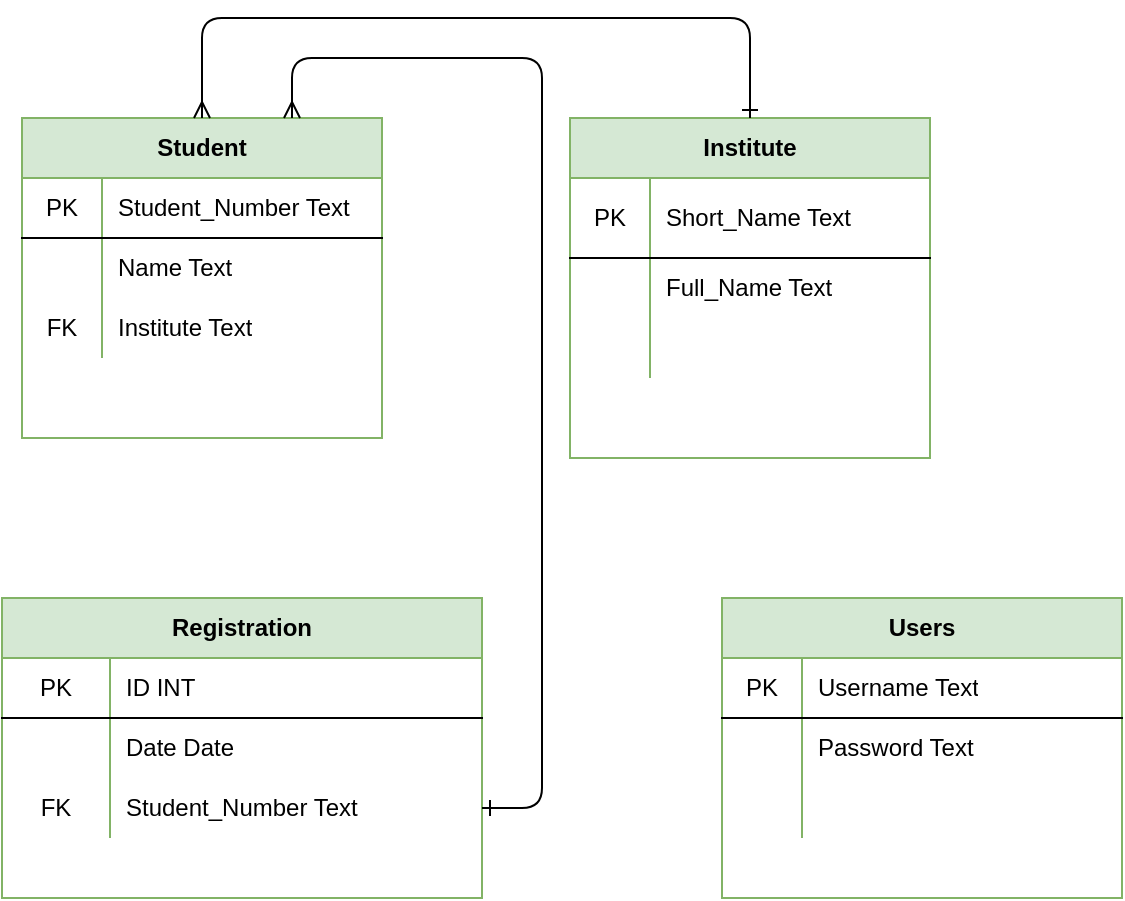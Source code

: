 <mxfile version="14.4.3" type="device"><diagram id="hp2AokKyDz6SQuc52x2y" name="Pagina-1"><mxGraphModel dx="1422" dy="822" grid="1" gridSize="10" guides="1" tooltips="1" connect="1" arrows="1" fold="1" page="1" pageScale="1" pageWidth="827" pageHeight="1169" math="0" shadow="0"><root><mxCell id="0"/><mxCell id="1" parent="0"/><mxCell id="2b7ewxlVUJMGrRr62if1-1" value="Student" style="shape=table;html=1;whiteSpace=wrap;startSize=30;container=1;collapsible=0;childLayout=tableLayout;fixedRows=1;rowLines=0;fontStyle=1;align=center;fillColor=#d5e8d4;strokeColor=#82b366;" vertex="1" parent="1"><mxGeometry x="50" y="160" width="180" height="160" as="geometry"/></mxCell><mxCell id="2b7ewxlVUJMGrRr62if1-2" value="" style="shape=partialRectangle;html=1;whiteSpace=wrap;collapsible=0;dropTarget=0;pointerEvents=0;fillColor=none;top=0;left=0;bottom=1;right=0;points=[[0,0.5],[1,0.5]];portConstraint=eastwest;" vertex="1" parent="2b7ewxlVUJMGrRr62if1-1"><mxGeometry y="30" width="180" height="30" as="geometry"/></mxCell><mxCell id="2b7ewxlVUJMGrRr62if1-3" value="PK" style="shape=partialRectangle;html=1;whiteSpace=wrap;connectable=0;fillColor=none;top=0;left=0;bottom=0;right=0;overflow=hidden;" vertex="1" parent="2b7ewxlVUJMGrRr62if1-2"><mxGeometry width="40" height="30" as="geometry"/></mxCell><mxCell id="2b7ewxlVUJMGrRr62if1-4" value="Student_Number Text" style="shape=partialRectangle;html=1;whiteSpace=wrap;connectable=0;fillColor=none;top=0;left=0;bottom=0;right=0;align=left;spacingLeft=6;overflow=hidden;" vertex="1" parent="2b7ewxlVUJMGrRr62if1-2"><mxGeometry x="40" width="140" height="30" as="geometry"/></mxCell><mxCell id="2b7ewxlVUJMGrRr62if1-5" value="" style="shape=partialRectangle;html=1;whiteSpace=wrap;collapsible=0;dropTarget=0;pointerEvents=0;fillColor=none;top=0;left=0;bottom=0;right=0;points=[[0,0.5],[1,0.5]];portConstraint=eastwest;" vertex="1" parent="2b7ewxlVUJMGrRr62if1-1"><mxGeometry y="60" width="180" height="30" as="geometry"/></mxCell><mxCell id="2b7ewxlVUJMGrRr62if1-6" value="" style="shape=partialRectangle;html=1;whiteSpace=wrap;connectable=0;fillColor=none;top=0;left=0;bottom=0;right=0;overflow=hidden;" vertex="1" parent="2b7ewxlVUJMGrRr62if1-5"><mxGeometry width="40" height="30" as="geometry"/></mxCell><mxCell id="2b7ewxlVUJMGrRr62if1-7" value="Name Text" style="shape=partialRectangle;html=1;whiteSpace=wrap;connectable=0;fillColor=none;top=0;left=0;bottom=0;right=0;align=left;spacingLeft=6;overflow=hidden;" vertex="1" parent="2b7ewxlVUJMGrRr62if1-5"><mxGeometry x="40" width="140" height="30" as="geometry"/></mxCell><mxCell id="2b7ewxlVUJMGrRr62if1-8" value="" style="shape=partialRectangle;html=1;whiteSpace=wrap;collapsible=0;dropTarget=0;pointerEvents=0;fillColor=none;top=0;left=0;bottom=0;right=0;points=[[0,0.5],[1,0.5]];portConstraint=eastwest;" vertex="1" parent="2b7ewxlVUJMGrRr62if1-1"><mxGeometry y="90" width="180" height="30" as="geometry"/></mxCell><mxCell id="2b7ewxlVUJMGrRr62if1-9" value="FK" style="shape=partialRectangle;html=1;whiteSpace=wrap;connectable=0;fillColor=none;top=0;left=0;bottom=0;right=0;overflow=hidden;" vertex="1" parent="2b7ewxlVUJMGrRr62if1-8"><mxGeometry width="40" height="30" as="geometry"/></mxCell><mxCell id="2b7ewxlVUJMGrRr62if1-10" value="Institute Text" style="shape=partialRectangle;html=1;whiteSpace=wrap;connectable=0;fillColor=none;top=0;left=0;bottom=0;right=0;align=left;spacingLeft=6;overflow=hidden;" vertex="1" parent="2b7ewxlVUJMGrRr62if1-8"><mxGeometry x="40" width="140" height="30" as="geometry"/></mxCell><mxCell id="2b7ewxlVUJMGrRr62if1-11" value="Institute" style="shape=table;html=1;whiteSpace=wrap;startSize=30;container=1;collapsible=0;childLayout=tableLayout;fixedRows=1;rowLines=0;fontStyle=1;align=center;fillColor=#d5e8d4;strokeColor=#82b366;" vertex="1" parent="1"><mxGeometry x="324" y="160" width="180" height="170" as="geometry"/></mxCell><mxCell id="2b7ewxlVUJMGrRr62if1-12" value="" style="shape=partialRectangle;html=1;whiteSpace=wrap;collapsible=0;dropTarget=0;pointerEvents=0;fillColor=none;top=0;left=0;bottom=1;right=0;points=[[0,0.5],[1,0.5]];portConstraint=eastwest;" vertex="1" parent="2b7ewxlVUJMGrRr62if1-11"><mxGeometry y="30" width="180" height="40" as="geometry"/></mxCell><mxCell id="2b7ewxlVUJMGrRr62if1-13" value="PK" style="shape=partialRectangle;html=1;whiteSpace=wrap;connectable=0;fillColor=none;top=0;left=0;bottom=0;right=0;overflow=hidden;" vertex="1" parent="2b7ewxlVUJMGrRr62if1-12"><mxGeometry width="40" height="40" as="geometry"/></mxCell><mxCell id="2b7ewxlVUJMGrRr62if1-14" value="Short_Name Text" style="shape=partialRectangle;html=1;whiteSpace=wrap;connectable=0;fillColor=none;top=0;left=0;bottom=0;right=0;align=left;spacingLeft=6;overflow=hidden;" vertex="1" parent="2b7ewxlVUJMGrRr62if1-12"><mxGeometry x="40" width="140" height="40" as="geometry"/></mxCell><mxCell id="2b7ewxlVUJMGrRr62if1-15" value="" style="shape=partialRectangle;html=1;whiteSpace=wrap;collapsible=0;dropTarget=0;pointerEvents=0;fillColor=none;top=0;left=0;bottom=0;right=0;points=[[0,0.5],[1,0.5]];portConstraint=eastwest;" vertex="1" parent="2b7ewxlVUJMGrRr62if1-11"><mxGeometry y="70" width="180" height="30" as="geometry"/></mxCell><mxCell id="2b7ewxlVUJMGrRr62if1-16" value="" style="shape=partialRectangle;html=1;whiteSpace=wrap;connectable=0;fillColor=none;top=0;left=0;bottom=0;right=0;overflow=hidden;" vertex="1" parent="2b7ewxlVUJMGrRr62if1-15"><mxGeometry width="40" height="30" as="geometry"/></mxCell><mxCell id="2b7ewxlVUJMGrRr62if1-17" value="Full_Name Text" style="shape=partialRectangle;html=1;whiteSpace=wrap;connectable=0;fillColor=none;top=0;left=0;bottom=0;right=0;align=left;spacingLeft=6;overflow=hidden;" vertex="1" parent="2b7ewxlVUJMGrRr62if1-15"><mxGeometry x="40" width="140" height="30" as="geometry"/></mxCell><mxCell id="2b7ewxlVUJMGrRr62if1-18" value="" style="shape=partialRectangle;html=1;whiteSpace=wrap;collapsible=0;dropTarget=0;pointerEvents=0;fillColor=none;top=0;left=0;bottom=0;right=0;points=[[0,0.5],[1,0.5]];portConstraint=eastwest;" vertex="1" parent="2b7ewxlVUJMGrRr62if1-11"><mxGeometry y="100" width="180" height="30" as="geometry"/></mxCell><mxCell id="2b7ewxlVUJMGrRr62if1-19" value="" style="shape=partialRectangle;html=1;whiteSpace=wrap;connectable=0;fillColor=none;top=0;left=0;bottom=0;right=0;overflow=hidden;" vertex="1" parent="2b7ewxlVUJMGrRr62if1-18"><mxGeometry width="40" height="30" as="geometry"/></mxCell><mxCell id="2b7ewxlVUJMGrRr62if1-20" value="" style="shape=partialRectangle;html=1;whiteSpace=wrap;connectable=0;fillColor=none;top=0;left=0;bottom=0;right=0;align=left;spacingLeft=6;overflow=hidden;" vertex="1" parent="2b7ewxlVUJMGrRr62if1-18"><mxGeometry x="40" width="140" height="30" as="geometry"/></mxCell><mxCell id="2b7ewxlVUJMGrRr62if1-21" value="Registration" style="shape=table;html=1;whiteSpace=wrap;startSize=30;container=1;collapsible=0;childLayout=tableLayout;fixedRows=1;rowLines=0;fontStyle=1;align=center;fillColor=#d5e8d4;strokeColor=#82b366;" vertex="1" parent="1"><mxGeometry x="40" y="400" width="240" height="150" as="geometry"/></mxCell><mxCell id="2b7ewxlVUJMGrRr62if1-22" value="" style="shape=partialRectangle;html=1;whiteSpace=wrap;collapsible=0;dropTarget=0;pointerEvents=0;fillColor=none;top=0;left=0;bottom=1;right=0;points=[[0,0.5],[1,0.5]];portConstraint=eastwest;" vertex="1" parent="2b7ewxlVUJMGrRr62if1-21"><mxGeometry y="30" width="240" height="30" as="geometry"/></mxCell><mxCell id="2b7ewxlVUJMGrRr62if1-23" value="PK" style="shape=partialRectangle;html=1;whiteSpace=wrap;connectable=0;fillColor=none;top=0;left=0;bottom=0;right=0;overflow=hidden;" vertex="1" parent="2b7ewxlVUJMGrRr62if1-22"><mxGeometry width="54" height="30" as="geometry"/></mxCell><mxCell id="2b7ewxlVUJMGrRr62if1-24" value="ID INT" style="shape=partialRectangle;html=1;whiteSpace=wrap;connectable=0;fillColor=none;top=0;left=0;bottom=0;right=0;align=left;spacingLeft=6;overflow=hidden;" vertex="1" parent="2b7ewxlVUJMGrRr62if1-22"><mxGeometry x="54" width="186" height="30" as="geometry"/></mxCell><mxCell id="2b7ewxlVUJMGrRr62if1-28" value="" style="shape=partialRectangle;html=1;whiteSpace=wrap;collapsible=0;dropTarget=0;pointerEvents=0;fillColor=none;top=0;left=0;bottom=0;right=0;points=[[0,0.5],[1,0.5]];portConstraint=eastwest;" vertex="1" parent="2b7ewxlVUJMGrRr62if1-21"><mxGeometry y="60" width="240" height="30" as="geometry"/></mxCell><mxCell id="2b7ewxlVUJMGrRr62if1-29" value="" style="shape=partialRectangle;html=1;whiteSpace=wrap;connectable=0;fillColor=none;top=0;left=0;bottom=0;right=0;overflow=hidden;" vertex="1" parent="2b7ewxlVUJMGrRr62if1-28"><mxGeometry width="54" height="30" as="geometry"/></mxCell><mxCell id="2b7ewxlVUJMGrRr62if1-30" value="Date Date" style="shape=partialRectangle;html=1;whiteSpace=wrap;connectable=0;fillColor=none;top=0;left=0;bottom=0;right=0;align=left;spacingLeft=6;overflow=hidden;" vertex="1" parent="2b7ewxlVUJMGrRr62if1-28"><mxGeometry x="54" width="186" height="30" as="geometry"/></mxCell><mxCell id="2b7ewxlVUJMGrRr62if1-25" value="" style="shape=partialRectangle;html=1;whiteSpace=wrap;collapsible=0;dropTarget=0;pointerEvents=0;fillColor=none;top=0;left=0;bottom=0;right=0;points=[[0,0.5],[1,0.5]];portConstraint=eastwest;" vertex="1" parent="2b7ewxlVUJMGrRr62if1-21"><mxGeometry y="90" width="240" height="30" as="geometry"/></mxCell><mxCell id="2b7ewxlVUJMGrRr62if1-26" value="FK" style="shape=partialRectangle;html=1;whiteSpace=wrap;connectable=0;fillColor=none;top=0;left=0;bottom=0;right=0;overflow=hidden;" vertex="1" parent="2b7ewxlVUJMGrRr62if1-25"><mxGeometry width="54" height="30" as="geometry"/></mxCell><mxCell id="2b7ewxlVUJMGrRr62if1-27" value="Student_Number Text" style="shape=partialRectangle;html=1;whiteSpace=wrap;connectable=0;fillColor=none;top=0;left=0;bottom=0;right=0;align=left;spacingLeft=6;overflow=hidden;" vertex="1" parent="2b7ewxlVUJMGrRr62if1-25"><mxGeometry x="54" width="186" height="30" as="geometry"/></mxCell><mxCell id="2b7ewxlVUJMGrRr62if1-31" value="" style="endArrow=ERone;html=1;exitX=0.5;exitY=0;exitDx=0;exitDy=0;entryX=0.5;entryY=0;entryDx=0;entryDy=0;startArrow=ERmany;startFill=0;endFill=0;" edge="1" parent="1" source="2b7ewxlVUJMGrRr62if1-1" target="2b7ewxlVUJMGrRr62if1-11"><mxGeometry width="50" height="50" relative="1" as="geometry"><mxPoint x="250" y="130" as="sourcePoint"/><mxPoint x="300" y="80" as="targetPoint"/><Array as="points"><mxPoint x="140" y="110"/><mxPoint x="414" y="110"/></Array></mxGeometry></mxCell><mxCell id="2b7ewxlVUJMGrRr62if1-32" value="" style="endArrow=ERmany;html=1;exitX=1;exitY=0.5;exitDx=0;exitDy=0;entryX=0.75;entryY=0;entryDx=0;entryDy=0;startArrow=ERone;startFill=0;endFill=0;" edge="1" parent="1" source="2b7ewxlVUJMGrRr62if1-25" target="2b7ewxlVUJMGrRr62if1-1"><mxGeometry width="50" height="50" relative="1" as="geometry"><mxPoint x="390" y="330" as="sourcePoint"/><mxPoint x="440" y="280" as="targetPoint"/><Array as="points"><mxPoint x="310" y="505"/><mxPoint x="310" y="130"/><mxPoint x="185" y="130"/></Array></mxGeometry></mxCell><mxCell id="2b7ewxlVUJMGrRr62if1-33" value="Users" style="shape=table;html=1;whiteSpace=wrap;startSize=30;container=1;collapsible=0;childLayout=tableLayout;fixedRows=1;rowLines=0;fontStyle=1;align=center;fillColor=#d5e8d4;strokeColor=#82b366;" vertex="1" parent="1"><mxGeometry x="400" y="400" width="200" height="150" as="geometry"/></mxCell><mxCell id="2b7ewxlVUJMGrRr62if1-34" value="" style="shape=partialRectangle;html=1;whiteSpace=wrap;collapsible=0;dropTarget=0;pointerEvents=0;fillColor=none;top=0;left=0;bottom=1;right=0;points=[[0,0.5],[1,0.5]];portConstraint=eastwest;" vertex="1" parent="2b7ewxlVUJMGrRr62if1-33"><mxGeometry y="30" width="200" height="30" as="geometry"/></mxCell><mxCell id="2b7ewxlVUJMGrRr62if1-35" value="PK" style="shape=partialRectangle;html=1;whiteSpace=wrap;connectable=0;fillColor=none;top=0;left=0;bottom=0;right=0;overflow=hidden;" vertex="1" parent="2b7ewxlVUJMGrRr62if1-34"><mxGeometry width="40" height="30" as="geometry"/></mxCell><mxCell id="2b7ewxlVUJMGrRr62if1-36" value="Username Text" style="shape=partialRectangle;html=1;whiteSpace=wrap;connectable=0;fillColor=none;top=0;left=0;bottom=0;right=0;align=left;spacingLeft=6;overflow=hidden;" vertex="1" parent="2b7ewxlVUJMGrRr62if1-34"><mxGeometry x="40" width="160" height="30" as="geometry"/></mxCell><mxCell id="2b7ewxlVUJMGrRr62if1-37" value="" style="shape=partialRectangle;html=1;whiteSpace=wrap;collapsible=0;dropTarget=0;pointerEvents=0;fillColor=none;top=0;left=0;bottom=0;right=0;points=[[0,0.5],[1,0.5]];portConstraint=eastwest;" vertex="1" parent="2b7ewxlVUJMGrRr62if1-33"><mxGeometry y="60" width="200" height="30" as="geometry"/></mxCell><mxCell id="2b7ewxlVUJMGrRr62if1-38" value="" style="shape=partialRectangle;html=1;whiteSpace=wrap;connectable=0;fillColor=none;top=0;left=0;bottom=0;right=0;overflow=hidden;" vertex="1" parent="2b7ewxlVUJMGrRr62if1-37"><mxGeometry width="40" height="30" as="geometry"/></mxCell><mxCell id="2b7ewxlVUJMGrRr62if1-39" value="Password Text" style="shape=partialRectangle;html=1;whiteSpace=wrap;connectable=0;fillColor=none;top=0;left=0;bottom=0;right=0;align=left;spacingLeft=6;overflow=hidden;" vertex="1" parent="2b7ewxlVUJMGrRr62if1-37"><mxGeometry x="40" width="160" height="30" as="geometry"/></mxCell><mxCell id="2b7ewxlVUJMGrRr62if1-40" value="" style="shape=partialRectangle;html=1;whiteSpace=wrap;collapsible=0;dropTarget=0;pointerEvents=0;fillColor=none;top=0;left=0;bottom=0;right=0;points=[[0,0.5],[1,0.5]];portConstraint=eastwest;" vertex="1" parent="2b7ewxlVUJMGrRr62if1-33"><mxGeometry y="90" width="200" height="30" as="geometry"/></mxCell><mxCell id="2b7ewxlVUJMGrRr62if1-41" value="" style="shape=partialRectangle;html=1;whiteSpace=wrap;connectable=0;fillColor=none;top=0;left=0;bottom=0;right=0;overflow=hidden;" vertex="1" parent="2b7ewxlVUJMGrRr62if1-40"><mxGeometry width="40" height="30" as="geometry"/></mxCell><mxCell id="2b7ewxlVUJMGrRr62if1-42" value="" style="shape=partialRectangle;html=1;whiteSpace=wrap;connectable=0;fillColor=none;top=0;left=0;bottom=0;right=0;align=left;spacingLeft=6;overflow=hidden;" vertex="1" parent="2b7ewxlVUJMGrRr62if1-40"><mxGeometry x="40" width="160" height="30" as="geometry"/></mxCell></root></mxGraphModel></diagram></mxfile>